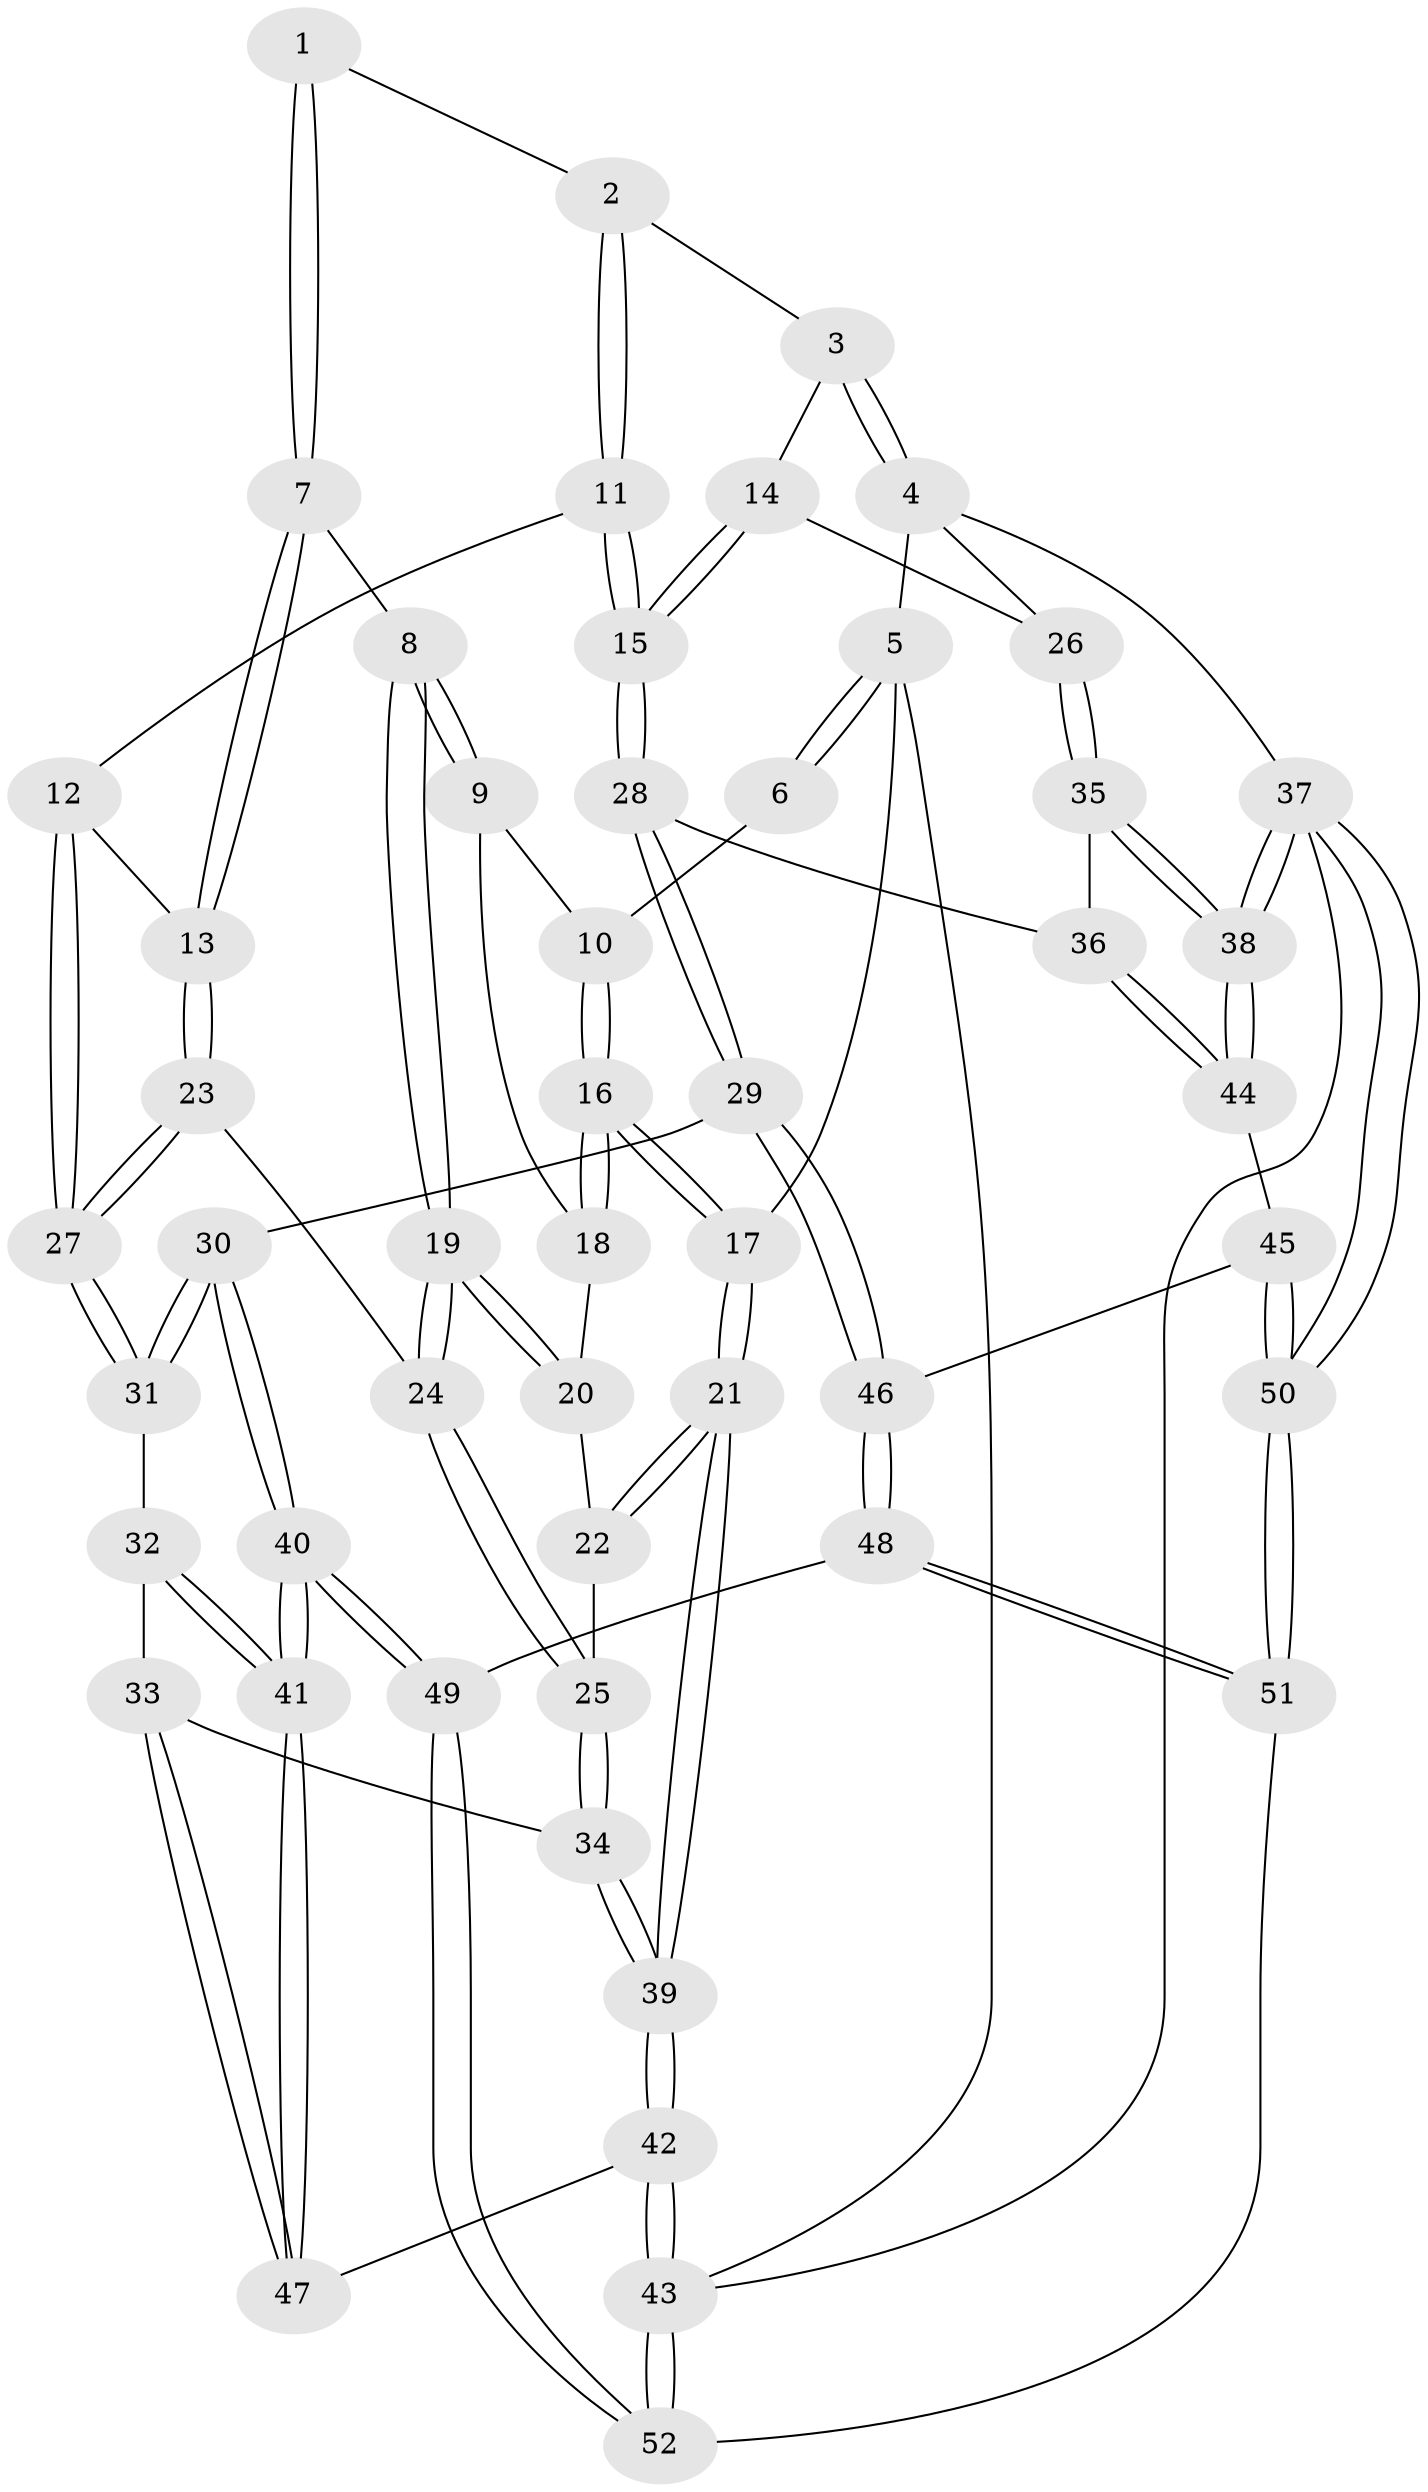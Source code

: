 // Generated by graph-tools (version 1.1) at 2025/51/03/09/25 03:51:05]
// undirected, 52 vertices, 127 edges
graph export_dot {
graph [start="1"]
  node [color=gray90,style=filled];
  1 [pos="+0.5595102699694431+0"];
  2 [pos="+0.5992848791978848+0"];
  3 [pos="+0.6991952083810348+0"];
  4 [pos="+1+0"];
  5 [pos="+0+0"];
  6 [pos="+0.19199328979580077+0"];
  7 [pos="+0.4301856291102007+0.15273153997689226"];
  8 [pos="+0.31339742983858543+0.15345863666884418"];
  9 [pos="+0.19736499724591927+0.045433580690679265"];
  10 [pos="+0.19237119790061058+0"];
  11 [pos="+0.6637337399310671+0.22562565294246234"];
  12 [pos="+0.5079199254727287+0.2244783943703351"];
  13 [pos="+0.4447195444961025+0.17113699384976166"];
  14 [pos="+0.819693614865429+0.19210093475974688"];
  15 [pos="+0.7332541855223272+0.2761130384580485"];
  16 [pos="+0+0.18888860235106958"];
  17 [pos="+0+0.19348262747330966"];
  18 [pos="+0.17364592209087285+0.07251383570028752"];
  19 [pos="+0.2740830410140708+0.2680783111654491"];
  20 [pos="+0.1324402545696869+0.18595661747662198"];
  21 [pos="+0+0.3125451068694703"];
  22 [pos="+0.10183730061864371+0.23678981267807633"];
  23 [pos="+0.3613407151311783+0.3220974485385757"];
  24 [pos="+0.268151215711561+0.303228054932999"];
  25 [pos="+0.22194564663505903+0.35377059943670136"];
  26 [pos="+1+0.04917637480984689"];
  27 [pos="+0.45523096801598906+0.3940421128834668"];
  28 [pos="+0.7437669712675082+0.3481472347181338"];
  29 [pos="+0.6592476299322719+0.4687732377161953"];
  30 [pos="+0.5572324050607174+0.46392053918893444"];
  31 [pos="+0.45588713176179485+0.3974835600552969"];
  32 [pos="+0.41278732242558924+0.42758349958906994"];
  33 [pos="+0.22242938053531905+0.4450890388666598"];
  34 [pos="+0.21107565920693488+0.4050351635064697"];
  35 [pos="+1+0.34258192176502517"];
  36 [pos="+0.8714231541679851+0.4016483580746995"];
  37 [pos="+1+1"];
  38 [pos="+1+0.7431081403353126"];
  39 [pos="+0+0.3412399109770854"];
  40 [pos="+0.3427187622901563+0.7427652902456078"];
  41 [pos="+0.3398159421750841+0.7347559730578268"];
  42 [pos="+0+0.6097402253551286"];
  43 [pos="+0+1"];
  44 [pos="+0.9170260682155069+0.6189423952042007"];
  45 [pos="+0.7176242586544194+0.6684437933676682"];
  46 [pos="+0.7083501098874339+0.6660001598416586"];
  47 [pos="+0.2112326454944542+0.5142295637688631"];
  48 [pos="+0.6611872221743471+0.7019921044611535"];
  49 [pos="+0.3520698548168516+0.8567985691858918"];
  50 [pos="+1+1"];
  51 [pos="+0.8070975524266635+1"];
  52 [pos="+0.3463400865902134+0.8702012827589832"];
  1 -- 2;
  1 -- 7;
  1 -- 7;
  2 -- 3;
  2 -- 11;
  2 -- 11;
  3 -- 4;
  3 -- 4;
  3 -- 14;
  4 -- 5;
  4 -- 26;
  4 -- 37;
  5 -- 6;
  5 -- 6;
  5 -- 17;
  5 -- 43;
  6 -- 10;
  7 -- 8;
  7 -- 13;
  7 -- 13;
  8 -- 9;
  8 -- 9;
  8 -- 19;
  8 -- 19;
  9 -- 10;
  9 -- 18;
  10 -- 16;
  10 -- 16;
  11 -- 12;
  11 -- 15;
  11 -- 15;
  12 -- 13;
  12 -- 27;
  12 -- 27;
  13 -- 23;
  13 -- 23;
  14 -- 15;
  14 -- 15;
  14 -- 26;
  15 -- 28;
  15 -- 28;
  16 -- 17;
  16 -- 17;
  16 -- 18;
  16 -- 18;
  17 -- 21;
  17 -- 21;
  18 -- 20;
  19 -- 20;
  19 -- 20;
  19 -- 24;
  19 -- 24;
  20 -- 22;
  21 -- 22;
  21 -- 22;
  21 -- 39;
  21 -- 39;
  22 -- 25;
  23 -- 24;
  23 -- 27;
  23 -- 27;
  24 -- 25;
  24 -- 25;
  25 -- 34;
  25 -- 34;
  26 -- 35;
  26 -- 35;
  27 -- 31;
  27 -- 31;
  28 -- 29;
  28 -- 29;
  28 -- 36;
  29 -- 30;
  29 -- 46;
  29 -- 46;
  30 -- 31;
  30 -- 31;
  30 -- 40;
  30 -- 40;
  31 -- 32;
  32 -- 33;
  32 -- 41;
  32 -- 41;
  33 -- 34;
  33 -- 47;
  33 -- 47;
  34 -- 39;
  34 -- 39;
  35 -- 36;
  35 -- 38;
  35 -- 38;
  36 -- 44;
  36 -- 44;
  37 -- 38;
  37 -- 38;
  37 -- 50;
  37 -- 50;
  37 -- 43;
  38 -- 44;
  38 -- 44;
  39 -- 42;
  39 -- 42;
  40 -- 41;
  40 -- 41;
  40 -- 49;
  40 -- 49;
  41 -- 47;
  41 -- 47;
  42 -- 43;
  42 -- 43;
  42 -- 47;
  43 -- 52;
  43 -- 52;
  44 -- 45;
  45 -- 46;
  45 -- 50;
  45 -- 50;
  46 -- 48;
  46 -- 48;
  48 -- 49;
  48 -- 51;
  48 -- 51;
  49 -- 52;
  49 -- 52;
  50 -- 51;
  50 -- 51;
  51 -- 52;
}
